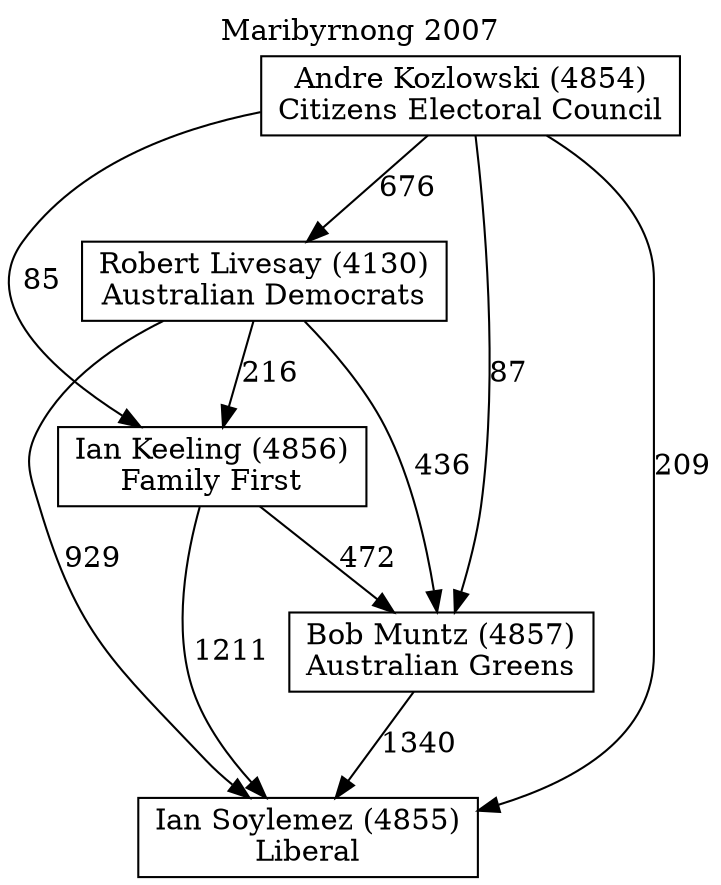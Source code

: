 // House preference flow
digraph "Ian Soylemez (4855)_Maribyrnong_2007" {
	graph [label="Maribyrnong 2007" labelloc=t mclimit=10]
	node [shape=box]
	"Ian Soylemez (4855)" [label="Ian Soylemez (4855)
Liberal"]
	"Bob Muntz (4857)" [label="Bob Muntz (4857)
Australian Greens"]
	"Ian Keeling (4856)" [label="Ian Keeling (4856)
Family First"]
	"Robert Livesay (4130)" [label="Robert Livesay (4130)
Australian Democrats"]
	"Andre Kozlowski (4854)" [label="Andre Kozlowski (4854)
Citizens Electoral Council"]
	"Bob Muntz (4857)" -> "Ian Soylemez (4855)" [label=1340]
	"Ian Keeling (4856)" -> "Bob Muntz (4857)" [label=472]
	"Robert Livesay (4130)" -> "Ian Keeling (4856)" [label=216]
	"Andre Kozlowski (4854)" -> "Robert Livesay (4130)" [label=676]
	"Ian Keeling (4856)" -> "Ian Soylemez (4855)" [label=1211]
	"Robert Livesay (4130)" -> "Ian Soylemez (4855)" [label=929]
	"Andre Kozlowski (4854)" -> "Ian Soylemez (4855)" [label=209]
	"Andre Kozlowski (4854)" -> "Ian Keeling (4856)" [label=85]
	"Robert Livesay (4130)" -> "Bob Muntz (4857)" [label=436]
	"Andre Kozlowski (4854)" -> "Bob Muntz (4857)" [label=87]
}
